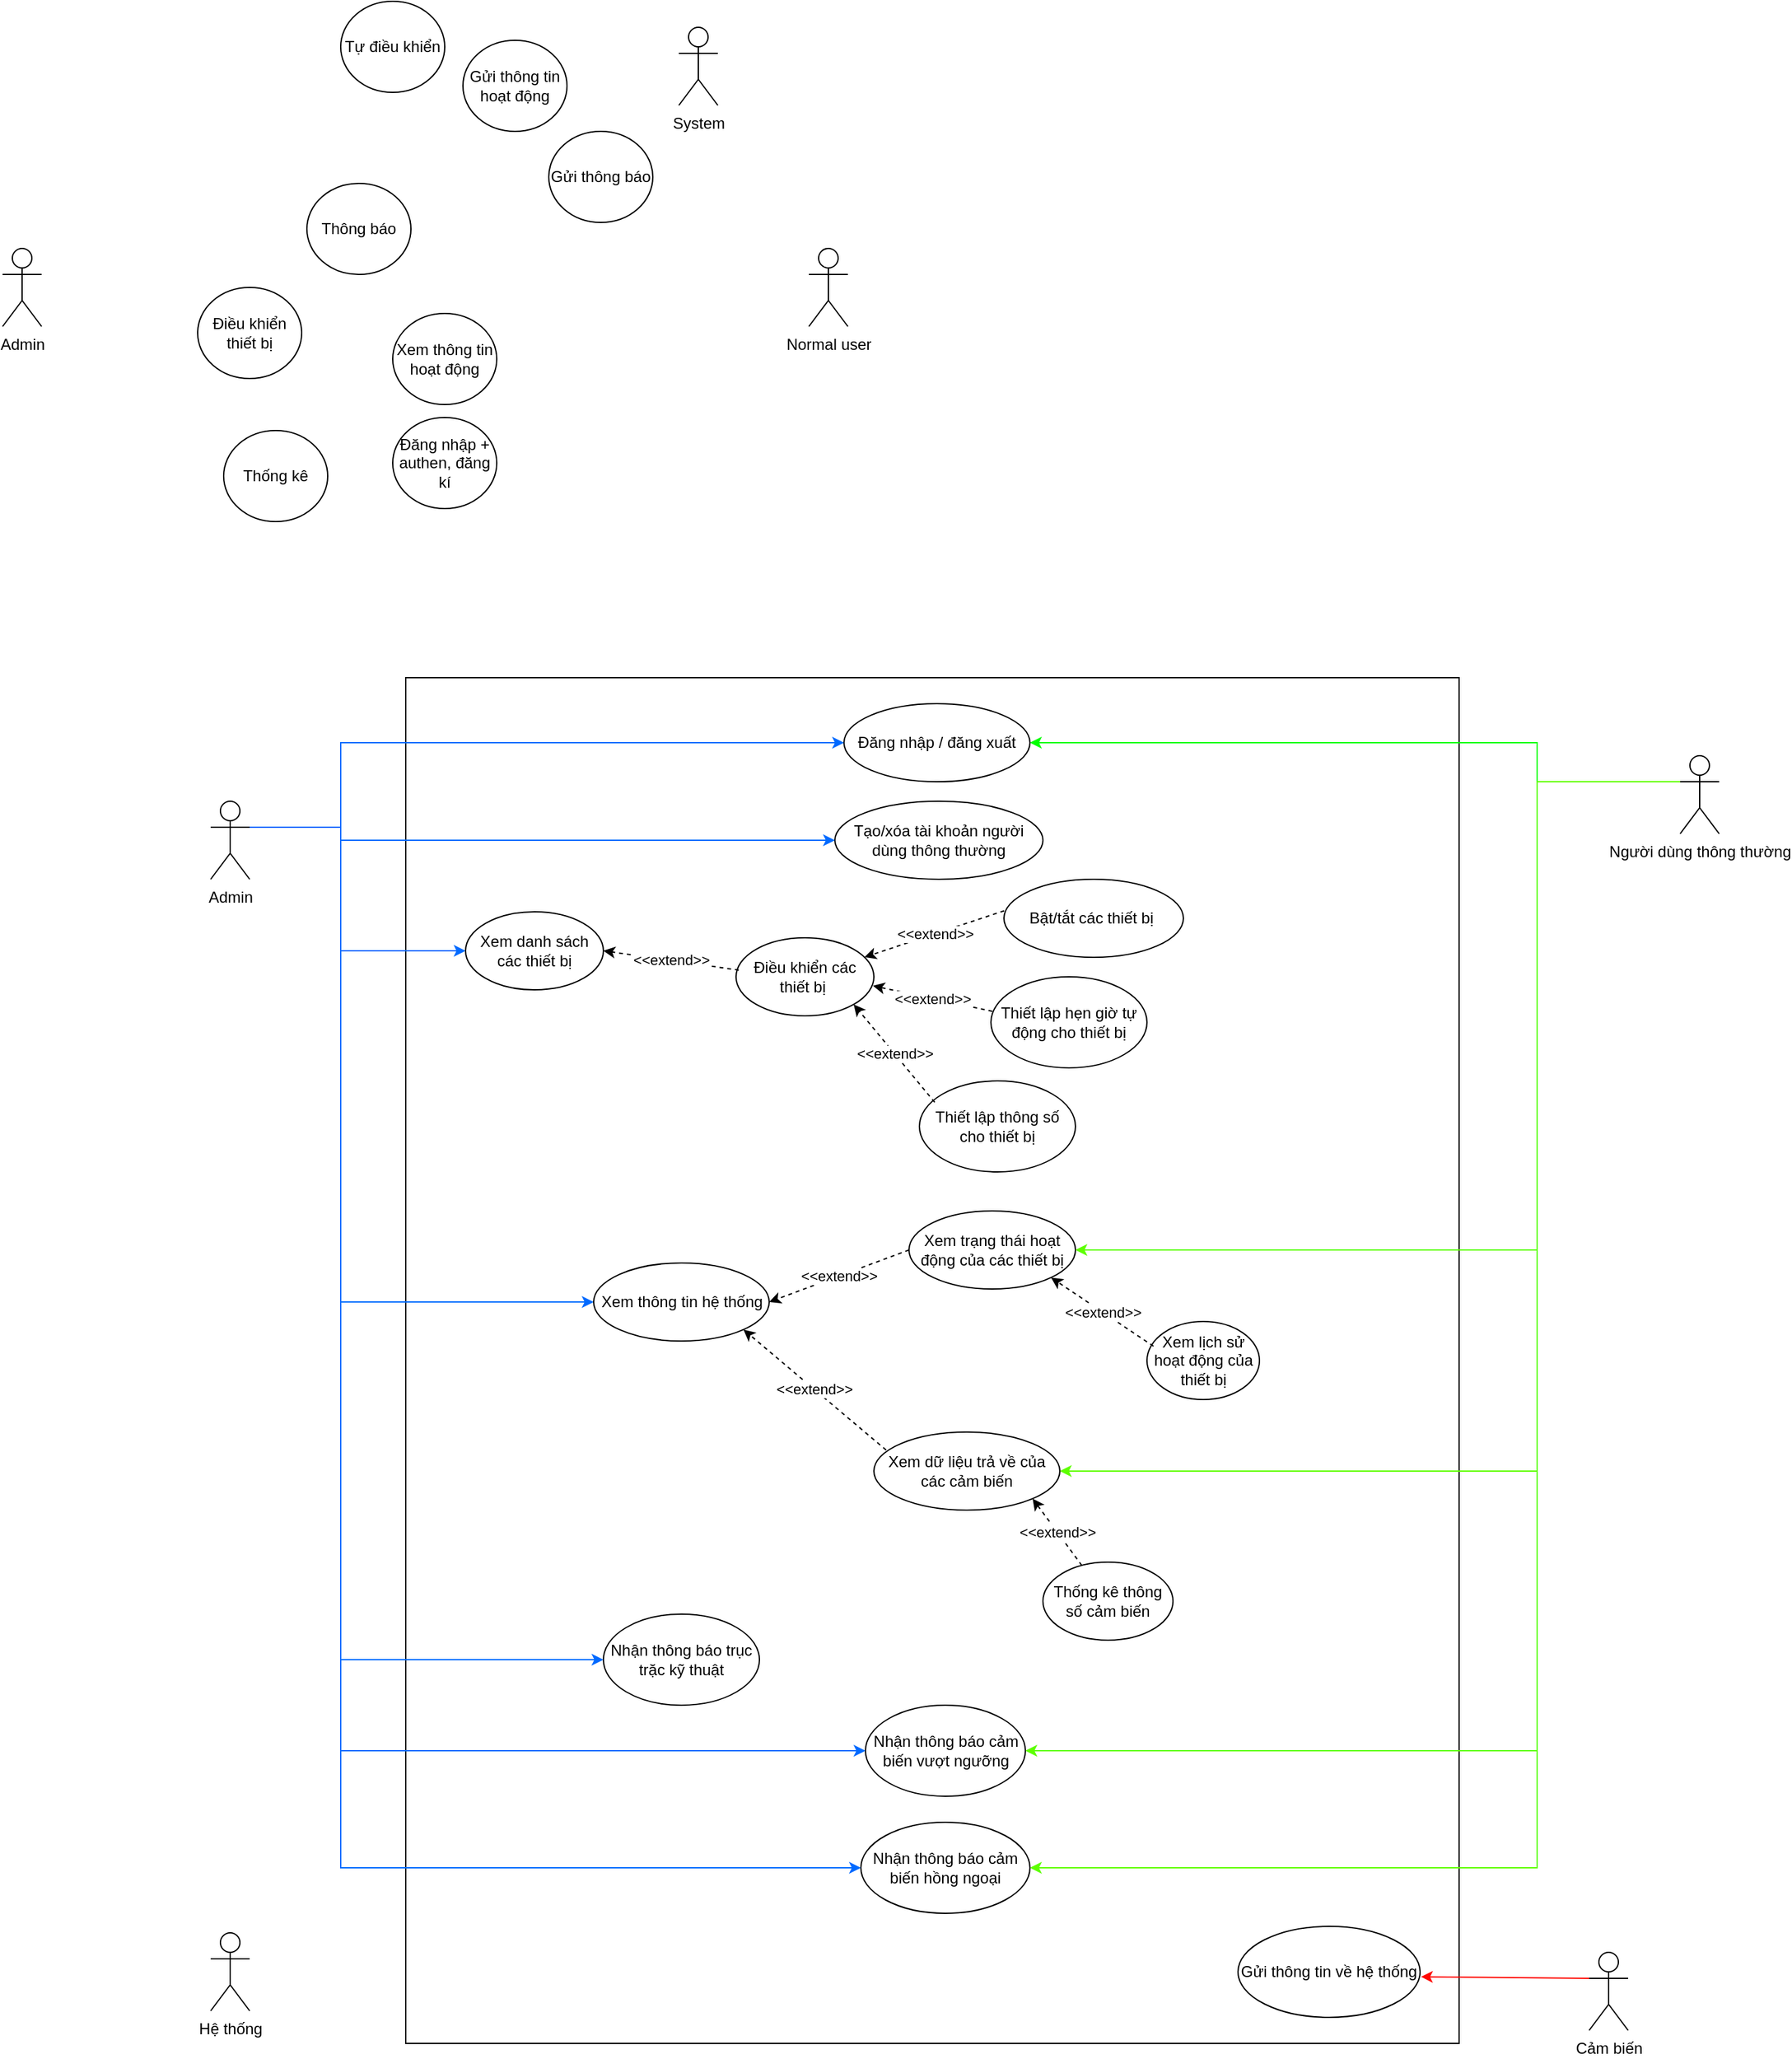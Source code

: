 <mxfile version="21.0.2" type="github">
  <diagram name="Page-1" id="Gs4qEUFltZ7bUWOozk17">
    <mxGraphModel dx="1728" dy="937" grid="1" gridSize="10" guides="1" tooltips="1" connect="1" arrows="1" fold="1" page="1" pageScale="1" pageWidth="827" pageHeight="1169" math="0" shadow="0">
      <root>
        <mxCell id="0" />
        <mxCell id="1" parent="0" />
        <mxCell id="4kdjvfuADfTnEWXonBw7-9" value="" style="rounded=0;whiteSpace=wrap;html=1;" parent="1" vertex="1">
          <mxGeometry x="410" y="540" width="810" height="1050" as="geometry" />
        </mxCell>
        <mxCell id="uzYhx_0hBrrOGjzf7BAf-1" value="Admin" style="shape=umlActor;verticalLabelPosition=bottom;verticalAlign=top;html=1;outlineConnect=0;" parent="1" vertex="1">
          <mxGeometry x="100" y="210" width="30" height="60" as="geometry" />
        </mxCell>
        <mxCell id="uzYhx_0hBrrOGjzf7BAf-2" value="Normal user&lt;br&gt;" style="shape=umlActor;verticalLabelPosition=bottom;verticalAlign=top;html=1;outlineConnect=0;" parent="1" vertex="1">
          <mxGeometry x="720" y="210" width="30" height="60" as="geometry" />
        </mxCell>
        <mxCell id="uzYhx_0hBrrOGjzf7BAf-3" value="Đăng nhập + authen, đăng kí" style="ellipse;whiteSpace=wrap;html=1;" parent="1" vertex="1">
          <mxGeometry x="400" y="340" width="80" height="70" as="geometry" />
        </mxCell>
        <mxCell id="uzYhx_0hBrrOGjzf7BAf-4" value="Xem thông tin hoạt động" style="ellipse;whiteSpace=wrap;html=1;" parent="1" vertex="1">
          <mxGeometry x="400" y="260" width="80" height="70" as="geometry" />
        </mxCell>
        <mxCell id="uzYhx_0hBrrOGjzf7BAf-6" value="Điều khiển thiết bị" style="ellipse;whiteSpace=wrap;html=1;" parent="1" vertex="1">
          <mxGeometry x="250" y="240" width="80" height="70" as="geometry" />
        </mxCell>
        <mxCell id="uzYhx_0hBrrOGjzf7BAf-7" value="Thông báo" style="ellipse;whiteSpace=wrap;html=1;" parent="1" vertex="1">
          <mxGeometry x="334" y="160" width="80" height="70" as="geometry" />
        </mxCell>
        <mxCell id="uzYhx_0hBrrOGjzf7BAf-8" value="Thống kê" style="ellipse;whiteSpace=wrap;html=1;" parent="1" vertex="1">
          <mxGeometry x="270" y="350" width="80" height="70" as="geometry" />
        </mxCell>
        <mxCell id="uzYhx_0hBrrOGjzf7BAf-9" value="Tự điều khiển" style="ellipse;whiteSpace=wrap;html=1;" parent="1" vertex="1">
          <mxGeometry x="360" y="20" width="80" height="70" as="geometry" />
        </mxCell>
        <mxCell id="uzYhx_0hBrrOGjzf7BAf-10" value="Gửi thông tin hoạt động" style="ellipse;whiteSpace=wrap;html=1;" parent="1" vertex="1">
          <mxGeometry x="454" y="50" width="80" height="70" as="geometry" />
        </mxCell>
        <mxCell id="uzYhx_0hBrrOGjzf7BAf-11" value="System&lt;br&gt;" style="shape=umlActor;verticalLabelPosition=bottom;verticalAlign=top;html=1;outlineConnect=0;" parent="1" vertex="1">
          <mxGeometry x="620" y="40" width="30" height="60" as="geometry" />
        </mxCell>
        <mxCell id="uzYhx_0hBrrOGjzf7BAf-12" value="Gửi thông báo" style="ellipse;whiteSpace=wrap;html=1;" parent="1" vertex="1">
          <mxGeometry x="520" y="120" width="80" height="70" as="geometry" />
        </mxCell>
        <mxCell id="IxM3IXugmNxA2LXYIeKf-2" value="Admin" style="shape=umlActor;verticalLabelPosition=bottom;verticalAlign=top;html=1;outlineConnect=0;" parent="1" vertex="1">
          <mxGeometry x="260" y="635" width="30" height="60" as="geometry" />
        </mxCell>
        <mxCell id="IxM3IXugmNxA2LXYIeKf-3" value="Đăng nhập / đăng xuất" style="ellipse;whiteSpace=wrap;html=1;" parent="1" vertex="1">
          <mxGeometry x="747" y="560" width="143" height="60" as="geometry" />
        </mxCell>
        <mxCell id="IxM3IXugmNxA2LXYIeKf-4" value="Xem trạng thái hoạt động của các thiết bị" style="ellipse;whiteSpace=wrap;html=1;" parent="1" vertex="1">
          <mxGeometry x="797" y="950" width="128" height="60" as="geometry" />
        </mxCell>
        <mxCell id="IxM3IXugmNxA2LXYIeKf-5" value="Điều khiển các thiết bị&amp;nbsp;" style="ellipse;whiteSpace=wrap;html=1;" parent="1" vertex="1">
          <mxGeometry x="664" y="740" width="106" height="60" as="geometry" />
        </mxCell>
        <mxCell id="IxM3IXugmNxA2LXYIeKf-6" value="Bật/tắt các thiết bị&amp;nbsp;" style="ellipse;whiteSpace=wrap;html=1;" parent="1" vertex="1">
          <mxGeometry x="870" y="695" width="138" height="60" as="geometry" />
        </mxCell>
        <mxCell id="IxM3IXugmNxA2LXYIeKf-10" value="Thiết lập hẹn giờ tự động cho thiết bị" style="ellipse;whiteSpace=wrap;html=1;" parent="1" vertex="1">
          <mxGeometry x="860" y="770" width="120" height="70" as="geometry" />
        </mxCell>
        <mxCell id="IxM3IXugmNxA2LXYIeKf-14" value="" style="endArrow=classic;html=1;rounded=0;entryX=0;entryY=0.5;entryDx=0;entryDy=0;exitX=1;exitY=0.333;exitDx=0;exitDy=0;exitPerimeter=0;edgeStyle=orthogonalEdgeStyle;fillColor=#dae8fc;strokeColor=#006aff;startArrow=none;" parent="1" source="IxM3IXugmNxA2LXYIeKf-2" target="IxM3IXugmNxA2LXYIeKf-3" edge="1">
          <mxGeometry width="50" height="50" relative="1" as="geometry">
            <mxPoint x="340" y="660" as="sourcePoint" />
            <mxPoint x="390" y="610" as="targetPoint" />
            <Array as="points">
              <mxPoint x="360" y="655" />
              <mxPoint x="360" y="590" />
            </Array>
          </mxGeometry>
        </mxCell>
        <mxCell id="IxM3IXugmNxA2LXYIeKf-17" value="" style="endArrow=classic;html=1;rounded=0;exitX=1;exitY=0.333;exitDx=0;exitDy=0;exitPerimeter=0;edgeStyle=orthogonalEdgeStyle;fillColor=#dae8fc;strokeColor=#006aff;entryX=0;entryY=0.5;entryDx=0;entryDy=0;" parent="1" source="IxM3IXugmNxA2LXYIeKf-2" target="HuLzoXBlrntYcY_2X0fd-1" edge="1">
          <mxGeometry width="50" height="50" relative="1" as="geometry">
            <mxPoint x="340" y="790" as="sourcePoint" />
            <mxPoint x="310" y="744" as="targetPoint" />
            <Array as="points">
              <mxPoint x="360" y="655" />
              <mxPoint x="360" y="750" />
            </Array>
          </mxGeometry>
        </mxCell>
        <mxCell id="mgnu9aJAeOz-eLiKnWUO-1" value="Cảm biến" style="shape=umlActor;verticalLabelPosition=bottom;verticalAlign=top;html=1;outlineConnect=0;" parent="1" vertex="1">
          <mxGeometry x="1320" y="1520" width="30" height="60" as="geometry" />
        </mxCell>
        <mxCell id="mgnu9aJAeOz-eLiKnWUO-2" value="Người dùng thông thường" style="shape=umlActor;verticalLabelPosition=bottom;verticalAlign=top;html=1;outlineConnect=0;" parent="1" vertex="1">
          <mxGeometry x="1390" y="600" width="30" height="60" as="geometry" />
        </mxCell>
        <mxCell id="mgnu9aJAeOz-eLiKnWUO-5" value="" style="endArrow=classic;html=1;rounded=0;exitX=0;exitY=0.333;exitDx=0;exitDy=0;exitPerimeter=0;entryX=1;entryY=0.5;entryDx=0;entryDy=0;edgeStyle=orthogonalEdgeStyle;fillColor=#008a00;strokeColor=#00ff00;" parent="1" source="mgnu9aJAeOz-eLiKnWUO-2" target="IxM3IXugmNxA2LXYIeKf-3" edge="1">
          <mxGeometry width="50" height="50" relative="1" as="geometry">
            <mxPoint x="970" y="880" as="sourcePoint" />
            <mxPoint x="1020" y="830" as="targetPoint" />
            <Array as="points">
              <mxPoint x="1280" y="620" />
              <mxPoint x="1280" y="590" />
            </Array>
          </mxGeometry>
        </mxCell>
        <mxCell id="mgnu9aJAeOz-eLiKnWUO-7" value="&amp;lt;&amp;lt;extend&amp;gt;&amp;gt;" style="endArrow=classic;html=1;rounded=0;exitX=0.001;exitY=0.404;exitDx=0;exitDy=0;exitPerimeter=0;dashed=1;" parent="1" source="IxM3IXugmNxA2LXYIeKf-6" target="IxM3IXugmNxA2LXYIeKf-5" edge="1">
          <mxGeometry width="50" height="50" relative="1" as="geometry">
            <mxPoint x="840" y="920" as="sourcePoint" />
            <mxPoint x="890" y="870" as="targetPoint" />
          </mxGeometry>
        </mxCell>
        <mxCell id="mgnu9aJAeOz-eLiKnWUO-8" value="&amp;lt;&amp;lt;extend&amp;gt;&amp;gt;" style="endArrow=classic;html=1;rounded=0;exitX=0.009;exitY=0.379;exitDx=0;exitDy=0;exitPerimeter=0;dashed=1;entryX=0.993;entryY=0.615;entryDx=0;entryDy=0;entryPerimeter=0;" parent="1" source="IxM3IXugmNxA2LXYIeKf-10" target="IxM3IXugmNxA2LXYIeKf-5" edge="1">
          <mxGeometry width="50" height="50" relative="1" as="geometry">
            <mxPoint x="769" y="1004" as="sourcePoint" />
            <mxPoint x="605" y="913" as="targetPoint" />
          </mxGeometry>
        </mxCell>
        <mxCell id="mgnu9aJAeOz-eLiKnWUO-9" value="Tạo/xóa tài khoản người dùng thông thường" style="ellipse;whiteSpace=wrap;html=1;" parent="1" vertex="1">
          <mxGeometry x="740" y="635" width="160" height="60" as="geometry" />
        </mxCell>
        <mxCell id="mgnu9aJAeOz-eLiKnWUO-10" value="" style="endArrow=classic;html=1;rounded=0;exitX=1;exitY=0.333;exitDx=0;exitDy=0;exitPerimeter=0;entryX=0;entryY=0.5;entryDx=0;entryDy=0;edgeStyle=orthogonalEdgeStyle;fillColor=#dae8fc;strokeColor=#006aff;" parent="1" source="IxM3IXugmNxA2LXYIeKf-2" target="mgnu9aJAeOz-eLiKnWUO-9" edge="1">
          <mxGeometry width="50" height="50" relative="1" as="geometry">
            <mxPoint x="810" y="760" as="sourcePoint" />
            <mxPoint x="860" y="710" as="targetPoint" />
            <Array as="points">
              <mxPoint x="360" y="655" />
              <mxPoint x="360" y="665" />
            </Array>
          </mxGeometry>
        </mxCell>
        <mxCell id="4kdjvfuADfTnEWXonBw7-1" value="Thiết lập thông số cho thiết bị" style="ellipse;whiteSpace=wrap;html=1;" parent="1" vertex="1">
          <mxGeometry x="805" y="850" width="120" height="70" as="geometry" />
        </mxCell>
        <mxCell id="4kdjvfuADfTnEWXonBw7-2" value="&amp;lt;&amp;lt;extend&amp;gt;&amp;gt;" style="endArrow=classic;html=1;rounded=0;exitX=0.098;exitY=0.235;exitDx=0;exitDy=0;exitPerimeter=0;dashed=1;entryX=1;entryY=1;entryDx=0;entryDy=0;" parent="1" source="4kdjvfuADfTnEWXonBw7-1" target="IxM3IXugmNxA2LXYIeKf-5" edge="1">
          <mxGeometry width="50" height="50" relative="1" as="geometry">
            <mxPoint x="693" y="807" as="sourcePoint" />
            <mxPoint x="579" y="777" as="targetPoint" />
          </mxGeometry>
        </mxCell>
        <mxCell id="4kdjvfuADfTnEWXonBw7-3" value="Xem dữ liệu trả về của các cảm biến" style="ellipse;whiteSpace=wrap;html=1;" parent="1" vertex="1">
          <mxGeometry x="770" y="1120" width="143" height="60" as="geometry" />
        </mxCell>
        <mxCell id="4kdjvfuADfTnEWXonBw7-4" value="" style="endArrow=classic;html=1;rounded=0;strokeColor=#006aff;exitX=1;exitY=0.333;exitDx=0;exitDy=0;exitPerimeter=0;entryX=0;entryY=0.5;entryDx=0;entryDy=0;edgeStyle=orthogonalEdgeStyle;fillColor=#dae8fc;" parent="1" source="IxM3IXugmNxA2LXYIeKf-2" target="HuLzoXBlrntYcY_2X0fd-4" edge="1">
          <mxGeometry width="50" height="50" relative="1" as="geometry">
            <mxPoint x="820" y="920" as="sourcePoint" />
            <mxPoint x="870" y="870" as="targetPoint" />
            <Array as="points">
              <mxPoint x="360" y="655" />
              <mxPoint x="360" y="1020" />
            </Array>
          </mxGeometry>
        </mxCell>
        <mxCell id="4kdjvfuADfTnEWXonBw7-6" value="" style="endArrow=classic;html=1;rounded=0;strokeColor=#5eff00;exitX=0;exitY=0.333;exitDx=0;exitDy=0;exitPerimeter=0;entryX=1;entryY=0.5;entryDx=0;entryDy=0;fillColor=#d5e8d4;edgeStyle=orthogonalEdgeStyle;" parent="1" source="mgnu9aJAeOz-eLiKnWUO-2" target="IxM3IXugmNxA2LXYIeKf-4" edge="1">
          <mxGeometry width="50" height="50" relative="1" as="geometry">
            <mxPoint x="820" y="920" as="sourcePoint" />
            <mxPoint x="870" y="870" as="targetPoint" />
            <Array as="points">
              <mxPoint x="1280" y="620" />
              <mxPoint x="1280" y="980" />
            </Array>
          </mxGeometry>
        </mxCell>
        <mxCell id="4kdjvfuADfTnEWXonBw7-8" value="" style="endArrow=classic;html=1;rounded=0;strokeColor=#5eff00;exitX=0;exitY=0.333;exitDx=0;exitDy=0;exitPerimeter=0;entryX=1;entryY=0.5;entryDx=0;entryDy=0;edgeStyle=orthogonalEdgeStyle;" parent="1" source="mgnu9aJAeOz-eLiKnWUO-2" target="4kdjvfuADfTnEWXonBw7-3" edge="1">
          <mxGeometry width="50" height="50" relative="1" as="geometry">
            <mxPoint x="1340" y="640" as="sourcePoint" />
            <mxPoint x="870" y="870" as="targetPoint" />
            <Array as="points">
              <mxPoint x="1280" y="620" />
              <mxPoint x="1280" y="1150" />
            </Array>
          </mxGeometry>
        </mxCell>
        <mxCell id="4kdjvfuADfTnEWXonBw7-12" value="Gửi thông tin về hệ thống" style="ellipse;whiteSpace=wrap;html=1;" parent="1" vertex="1">
          <mxGeometry x="1050" y="1500" width="140" height="70" as="geometry" />
        </mxCell>
        <mxCell id="4kdjvfuADfTnEWXonBw7-13" value="" style="endArrow=classic;html=1;rounded=0;strokeColor=#ff0800;exitX=0;exitY=0.333;exitDx=0;exitDy=0;exitPerimeter=0;entryX=1.005;entryY=0.554;entryDx=0;entryDy=0;fillColor=#f8cecc;entryPerimeter=0;" parent="1" source="mgnu9aJAeOz-eLiKnWUO-1" target="4kdjvfuADfTnEWXonBw7-12" edge="1">
          <mxGeometry width="50" height="50" relative="1" as="geometry">
            <mxPoint x="810" y="1380" as="sourcePoint" />
            <mxPoint x="860" y="1330" as="targetPoint" />
          </mxGeometry>
        </mxCell>
        <mxCell id="4kdjvfuADfTnEWXonBw7-14" value="Xem lịch sử hoạt động của thiết bị" style="ellipse;whiteSpace=wrap;html=1;" parent="1" vertex="1">
          <mxGeometry x="980" y="1035" width="86.5" height="60" as="geometry" />
        </mxCell>
        <mxCell id="4kdjvfuADfTnEWXonBw7-15" value="Thống kê thông số cảm biến" style="ellipse;whiteSpace=wrap;html=1;" parent="1" vertex="1">
          <mxGeometry x="900" y="1220" width="100" height="60" as="geometry" />
        </mxCell>
        <mxCell id="4kdjvfuADfTnEWXonBw7-20" value="Nhận thông báo trục trặc kỹ thuật" style="ellipse;whiteSpace=wrap;html=1;" parent="1" vertex="1">
          <mxGeometry x="562" y="1260" width="120" height="70" as="geometry" />
        </mxCell>
        <mxCell id="4kdjvfuADfTnEWXonBw7-21" value="Nhận thông báo cảm biến vượt ngưỡng" style="ellipse;whiteSpace=wrap;html=1;" parent="1" vertex="1">
          <mxGeometry x="763.5" y="1330" width="123" height="70" as="geometry" />
        </mxCell>
        <mxCell id="4kdjvfuADfTnEWXonBw7-22" value="Nhận thông báo cảm biến hồng ngoại" style="ellipse;whiteSpace=wrap;html=1;" parent="1" vertex="1">
          <mxGeometry x="760" y="1420" width="130" height="70" as="geometry" />
        </mxCell>
        <mxCell id="4kdjvfuADfTnEWXonBw7-23" value="" style="endArrow=classic;html=1;rounded=0;strokeColor=#5eff00;exitX=0;exitY=0.333;exitDx=0;exitDy=0;exitPerimeter=0;entryX=1;entryY=0.5;entryDx=0;entryDy=0;edgeStyle=orthogonalEdgeStyle;" parent="1" source="mgnu9aJAeOz-eLiKnWUO-2" target="4kdjvfuADfTnEWXonBw7-21" edge="1">
          <mxGeometry width="50" height="50" relative="1" as="geometry">
            <mxPoint x="890" y="1180" as="sourcePoint" />
            <mxPoint x="940" y="1130" as="targetPoint" />
            <Array as="points">
              <mxPoint x="1280" y="620" />
              <mxPoint x="1280" y="1365" />
            </Array>
          </mxGeometry>
        </mxCell>
        <mxCell id="4kdjvfuADfTnEWXonBw7-24" value="" style="endArrow=classic;html=1;rounded=0;strokeColor=#5eff00;exitX=0;exitY=0.333;exitDx=0;exitDy=0;exitPerimeter=0;entryX=1;entryY=0.5;entryDx=0;entryDy=0;edgeStyle=orthogonalEdgeStyle;" parent="1" source="mgnu9aJAeOz-eLiKnWUO-2" target="4kdjvfuADfTnEWXonBw7-22" edge="1">
          <mxGeometry width="50" height="50" relative="1" as="geometry">
            <mxPoint x="890" y="1010" as="sourcePoint" />
            <mxPoint x="940" y="960" as="targetPoint" />
            <Array as="points">
              <mxPoint x="1280" y="620" />
              <mxPoint x="1280" y="1455" />
            </Array>
          </mxGeometry>
        </mxCell>
        <mxCell id="4kdjvfuADfTnEWXonBw7-25" value="" style="endArrow=classic;html=1;rounded=0;strokeColor=#006aff;exitX=1;exitY=0.333;exitDx=0;exitDy=0;exitPerimeter=0;entryX=0;entryY=0.5;entryDx=0;entryDy=0;fillColor=#dae8fc;edgeStyle=orthogonalEdgeStyle;" parent="1" source="IxM3IXugmNxA2LXYIeKf-2" target="4kdjvfuADfTnEWXonBw7-20" edge="1">
          <mxGeometry width="50" height="50" relative="1" as="geometry">
            <mxPoint x="890" y="1350" as="sourcePoint" />
            <mxPoint x="940" y="1300" as="targetPoint" />
            <Array as="points">
              <mxPoint x="360" y="655" />
              <mxPoint x="360" y="1295" />
            </Array>
          </mxGeometry>
        </mxCell>
        <mxCell id="4kdjvfuADfTnEWXonBw7-26" value="" style="endArrow=classic;html=1;rounded=0;strokeColor=#006aff;exitX=1;exitY=0.333;exitDx=0;exitDy=0;exitPerimeter=0;entryX=0;entryY=0.5;entryDx=0;entryDy=0;edgeStyle=orthogonalEdgeStyle;" parent="1" source="IxM3IXugmNxA2LXYIeKf-2" target="4kdjvfuADfTnEWXonBw7-21" edge="1">
          <mxGeometry width="50" height="50" relative="1" as="geometry">
            <mxPoint x="890" y="1010" as="sourcePoint" />
            <mxPoint x="940" y="960" as="targetPoint" />
            <Array as="points">
              <mxPoint x="360" y="655" />
              <mxPoint x="360" y="1365" />
            </Array>
          </mxGeometry>
        </mxCell>
        <mxCell id="4kdjvfuADfTnEWXonBw7-27" value="" style="endArrow=classic;html=1;rounded=0;strokeColor=#006aff;exitX=1;exitY=0.333;exitDx=0;exitDy=0;exitPerimeter=0;entryX=0;entryY=0.5;entryDx=0;entryDy=0;edgeStyle=orthogonalEdgeStyle;" parent="1" source="IxM3IXugmNxA2LXYIeKf-2" target="4kdjvfuADfTnEWXonBw7-22" edge="1">
          <mxGeometry width="50" height="50" relative="1" as="geometry">
            <mxPoint x="890" y="1100" as="sourcePoint" />
            <mxPoint x="940" y="1050" as="targetPoint" />
            <Array as="points">
              <mxPoint x="360" y="655" />
              <mxPoint x="360" y="1455" />
            </Array>
          </mxGeometry>
        </mxCell>
        <mxCell id="YS6VelFkqiLriuPiUzbp-1" value="&amp;lt;&amp;lt;extend&amp;gt;&amp;gt;" style="endArrow=classic;html=1;rounded=0;exitX=0.058;exitY=0.317;exitDx=0;exitDy=0;exitPerimeter=0;dashed=1;entryX=1;entryY=1;entryDx=0;entryDy=0;" parent="1" source="4kdjvfuADfTnEWXonBw7-14" target="IxM3IXugmNxA2LXYIeKf-4" edge="1">
          <mxGeometry width="50" height="50" relative="1" as="geometry">
            <mxPoint x="672" y="886" as="sourcePoint" />
            <mxPoint x="570" y="781" as="targetPoint" />
          </mxGeometry>
        </mxCell>
        <mxCell id="YS6VelFkqiLriuPiUzbp-2" value="&amp;lt;&amp;lt;extend&amp;gt;&amp;gt;" style="endArrow=classic;html=1;rounded=0;dashed=1;entryX=1;entryY=1;entryDx=0;entryDy=0;" parent="1" source="4kdjvfuADfTnEWXonBw7-15" target="4kdjvfuADfTnEWXonBw7-3" edge="1">
          <mxGeometry width="50" height="50" relative="1" as="geometry">
            <mxPoint x="995" y="1064" as="sourcePoint" />
            <mxPoint x="916" y="1011" as="targetPoint" />
          </mxGeometry>
        </mxCell>
        <mxCell id="HuLzoXBlrntYcY_2X0fd-1" value="Xem danh sách các thiết bị" style="ellipse;whiteSpace=wrap;html=1;" vertex="1" parent="1">
          <mxGeometry x="456" y="720" width="106" height="60" as="geometry" />
        </mxCell>
        <mxCell id="HuLzoXBlrntYcY_2X0fd-2" value="&amp;lt;&amp;lt;extend&amp;gt;&amp;gt;" style="endArrow=classic;html=1;rounded=0;exitX=0.02;exitY=0.414;exitDx=0;exitDy=0;exitPerimeter=0;dashed=1;entryX=1;entryY=0.5;entryDx=0;entryDy=0;" edge="1" parent="1" source="IxM3IXugmNxA2LXYIeKf-5" target="HuLzoXBlrntYcY_2X0fd-1">
          <mxGeometry width="50" height="50" relative="1" as="geometry">
            <mxPoint x="815" y="876" as="sourcePoint" />
            <mxPoint x="735" y="801" as="targetPoint" />
          </mxGeometry>
        </mxCell>
        <mxCell id="HuLzoXBlrntYcY_2X0fd-3" value="Hệ thống" style="shape=umlActor;verticalLabelPosition=bottom;verticalAlign=top;html=1;outlineConnect=0;" vertex="1" parent="1">
          <mxGeometry x="260" y="1505" width="30" height="60" as="geometry" />
        </mxCell>
        <mxCell id="HuLzoXBlrntYcY_2X0fd-4" value="Xem thông tin hệ thống" style="ellipse;whiteSpace=wrap;html=1;" vertex="1" parent="1">
          <mxGeometry x="554.5" y="990" width="135" height="60" as="geometry" />
        </mxCell>
        <mxCell id="HuLzoXBlrntYcY_2X0fd-5" value="&amp;lt;&amp;lt;extend&amp;gt;&amp;gt;" style="endArrow=classic;html=1;rounded=0;exitX=0;exitY=0.5;exitDx=0;exitDy=0;dashed=1;entryX=1;entryY=0.5;entryDx=0;entryDy=0;" edge="1" parent="1" source="IxM3IXugmNxA2LXYIeKf-4" target="HuLzoXBlrntYcY_2X0fd-4">
          <mxGeometry width="50" height="50" relative="1" as="geometry">
            <mxPoint x="995" y="1064" as="sourcePoint" />
            <mxPoint x="916" y="1011" as="targetPoint" />
          </mxGeometry>
        </mxCell>
        <mxCell id="HuLzoXBlrntYcY_2X0fd-6" value="&amp;lt;&amp;lt;extend&amp;gt;&amp;gt;" style="endArrow=classic;html=1;rounded=0;exitX=0.066;exitY=0.231;exitDx=0;exitDy=0;dashed=1;entryX=1;entryY=1;entryDx=0;entryDy=0;exitPerimeter=0;" edge="1" parent="1" source="4kdjvfuADfTnEWXonBw7-3" target="HuLzoXBlrntYcY_2X0fd-4">
          <mxGeometry width="50" height="50" relative="1" as="geometry">
            <mxPoint x="807" y="990" as="sourcePoint" />
            <mxPoint x="700" y="1030" as="targetPoint" />
          </mxGeometry>
        </mxCell>
      </root>
    </mxGraphModel>
  </diagram>
</mxfile>
